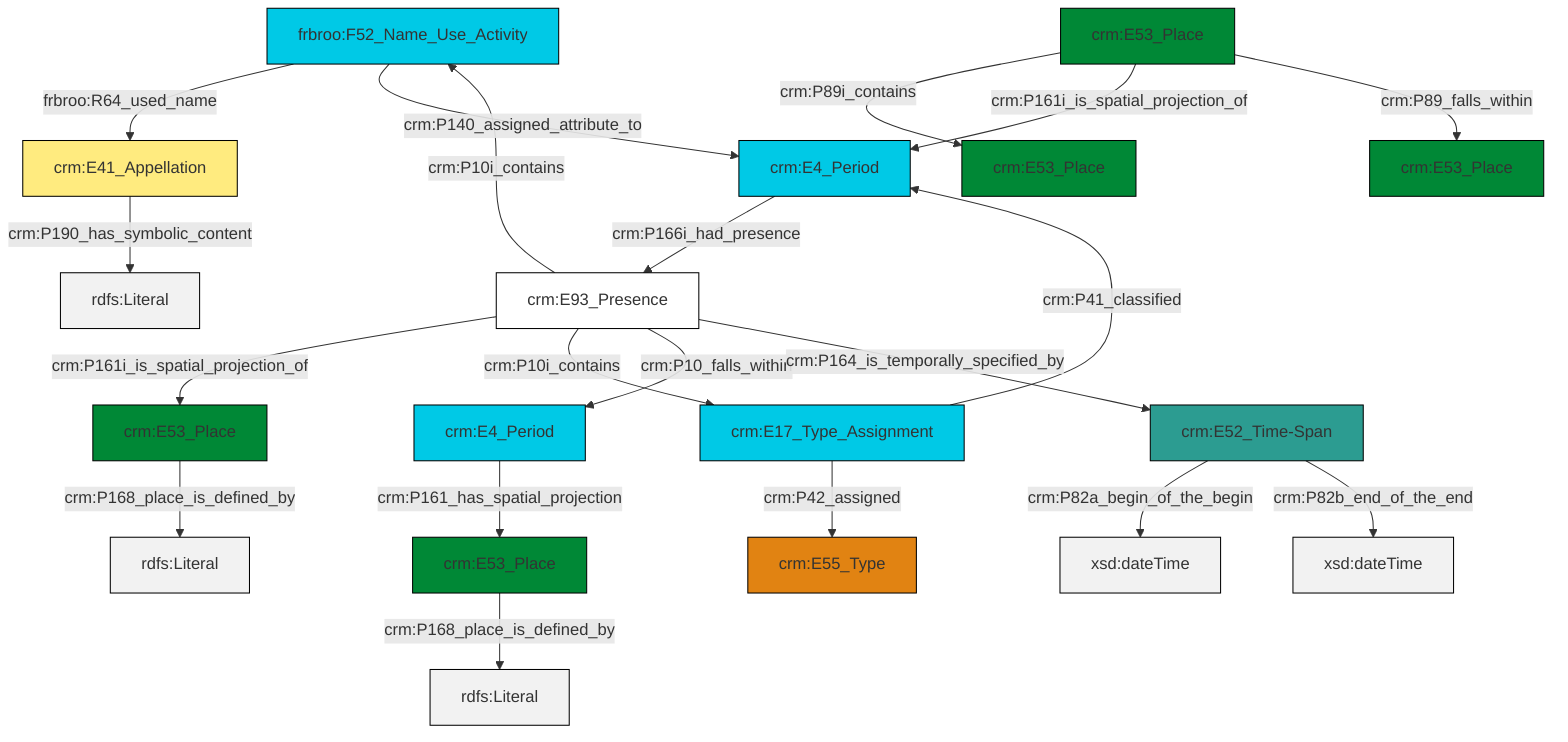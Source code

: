 graph TD
classDef Literal fill:#f2f2f2,stroke:#000000;
classDef CRM_Entity fill:#FFFFFF,stroke:#000000;
classDef Temporal_Entity fill:#00C9E6, stroke:#000000;
classDef Type fill:#E18312, stroke:#000000;
classDef Time-Span fill:#2C9C91, stroke:#000000;
classDef Appellation fill:#FFEB7F, stroke:#000000;
classDef Place fill:#008836, stroke:#000000;
classDef Persistent_Item fill:#B266B2, stroke:#000000;
classDef Conceptual_Object fill:#FFD700, stroke:#000000;
classDef Physical_Thing fill:#D2B48C, stroke:#000000;
classDef Actor fill:#f58aad, stroke:#000000;
classDef PC_Classes fill:#4ce600, stroke:#000000;
classDef Multi fill:#cccccc,stroke:#000000;

0["crm:E4_Period"]:::Temporal_Entity -->|crm:P161_has_spatial_projection| 1["crm:E53_Place"]:::Place
1["crm:E53_Place"]:::Place -->|crm:P168_place_is_defined_by| 2[rdfs:Literal]:::Literal
3["frbroo:F52_Name_Use_Activity"]:::Temporal_Entity -->|frbroo:R64_used_name| 4["crm:E41_Appellation"]:::Appellation
5["crm:E52_Time-Span"]:::Time-Span -->|crm:P82a_begin_of_the_begin| 6[xsd:dateTime]:::Literal
5["crm:E52_Time-Span"]:::Time-Span -->|crm:P82b_end_of_the_end| 11[xsd:dateTime]:::Literal
15["crm:E17_Type_Assignment"]:::Temporal_Entity -->|crm:P41_classified| 16["crm:E4_Period"]:::Temporal_Entity
18["crm:E93_Presence"]:::CRM_Entity -->|crm:P10i_contains| 3["frbroo:F52_Name_Use_Activity"]:::Temporal_Entity
18["crm:E93_Presence"]:::CRM_Entity -->|crm:P161i_is_spatial_projection_of| 9["crm:E53_Place"]:::Place
19["crm:E53_Place"]:::Place -->|crm:P89i_contains| 12["crm:E53_Place"]:::Place
18["crm:E93_Presence"]:::CRM_Entity -->|crm:P10i_contains| 15["crm:E17_Type_Assignment"]:::Temporal_Entity
3["frbroo:F52_Name_Use_Activity"]:::Temporal_Entity -->|crm:P140_assigned_attribute_to| 16["crm:E4_Period"]:::Temporal_Entity
16["crm:E4_Period"]:::Temporal_Entity -->|crm:P166i_had_presence| 18["crm:E93_Presence"]:::CRM_Entity
18["crm:E93_Presence"]:::CRM_Entity -->|crm:P10_falls_within| 0["crm:E4_Period"]:::Temporal_Entity
18["crm:E93_Presence"]:::CRM_Entity -->|crm:P164_is_temporally_specified_by| 5["crm:E52_Time-Span"]:::Time-Span
9["crm:E53_Place"]:::Place -->|crm:P168_place_is_defined_by| 22[rdfs:Literal]:::Literal
4["crm:E41_Appellation"]:::Appellation -->|crm:P190_has_symbolic_content| 24[rdfs:Literal]:::Literal
19["crm:E53_Place"]:::Place -->|crm:P161i_is_spatial_projection_of| 16["crm:E4_Period"]:::Temporal_Entity
19["crm:E53_Place"]:::Place -->|crm:P89_falls_within| 25["crm:E53_Place"]:::Place
15["crm:E17_Type_Assignment"]:::Temporal_Entity -->|crm:P42_assigned| 7["crm:E55_Type"]:::Type